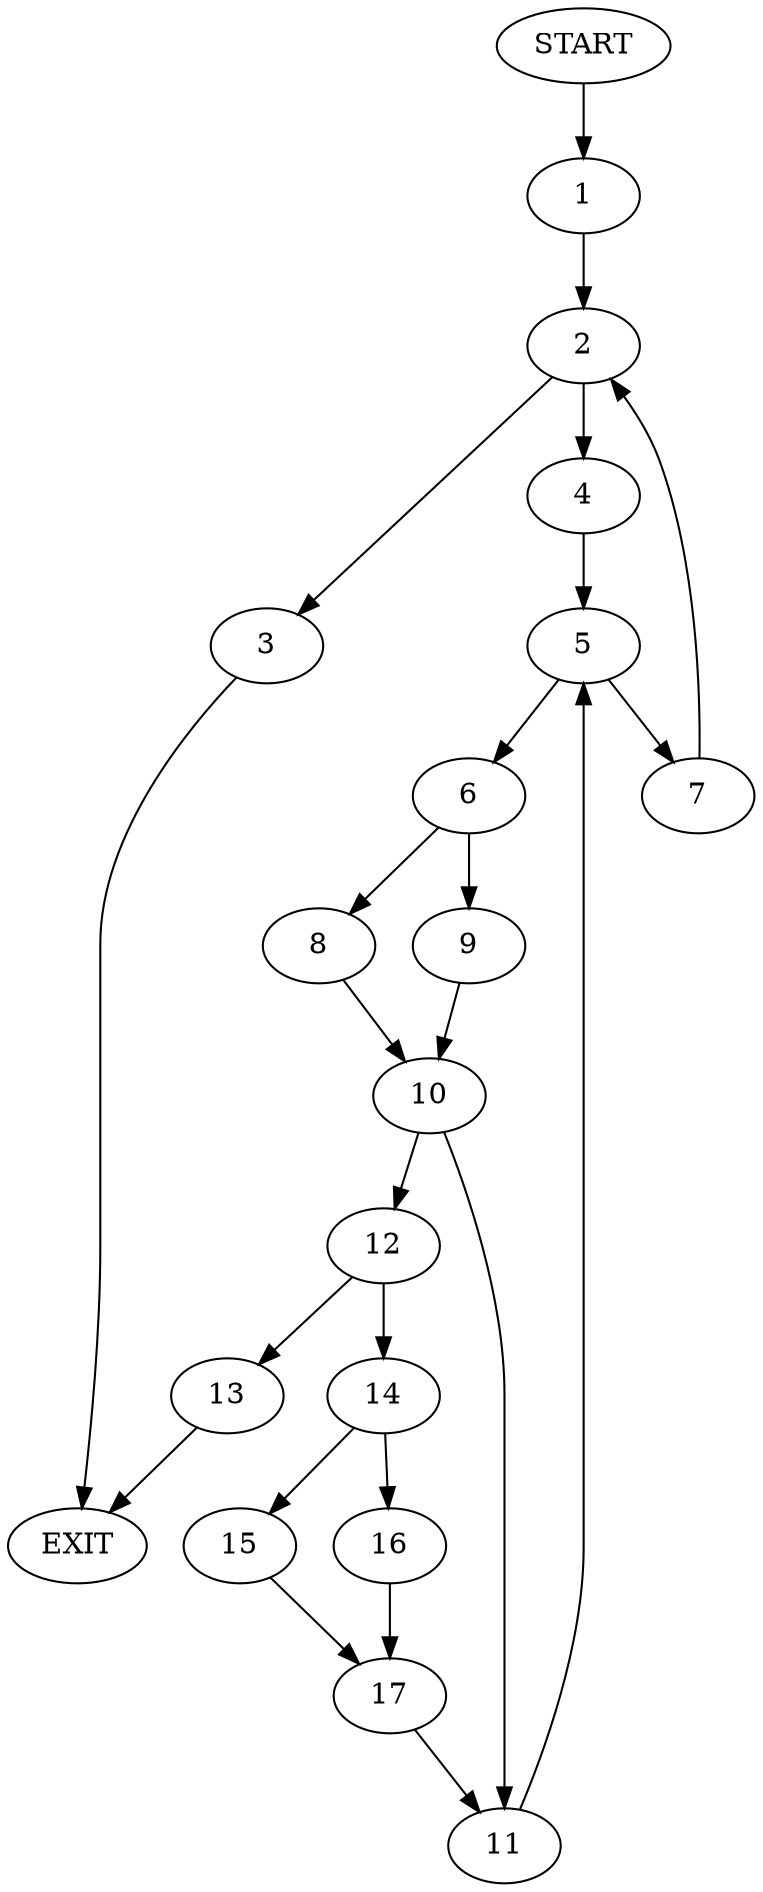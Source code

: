 digraph {
0 [label="START"]
18 [label="EXIT"]
0 -> 1
1 -> 2
2 -> 3
2 -> 4
4 -> 5
3 -> 18
5 -> 6
5 -> 7
6 -> 8
6 -> 9
7 -> 2
8 -> 10
9 -> 10
10 -> 11
10 -> 12
11 -> 5
12 -> 13
12 -> 14
14 -> 15
14 -> 16
13 -> 18
15 -> 17
16 -> 17
17 -> 11
}
